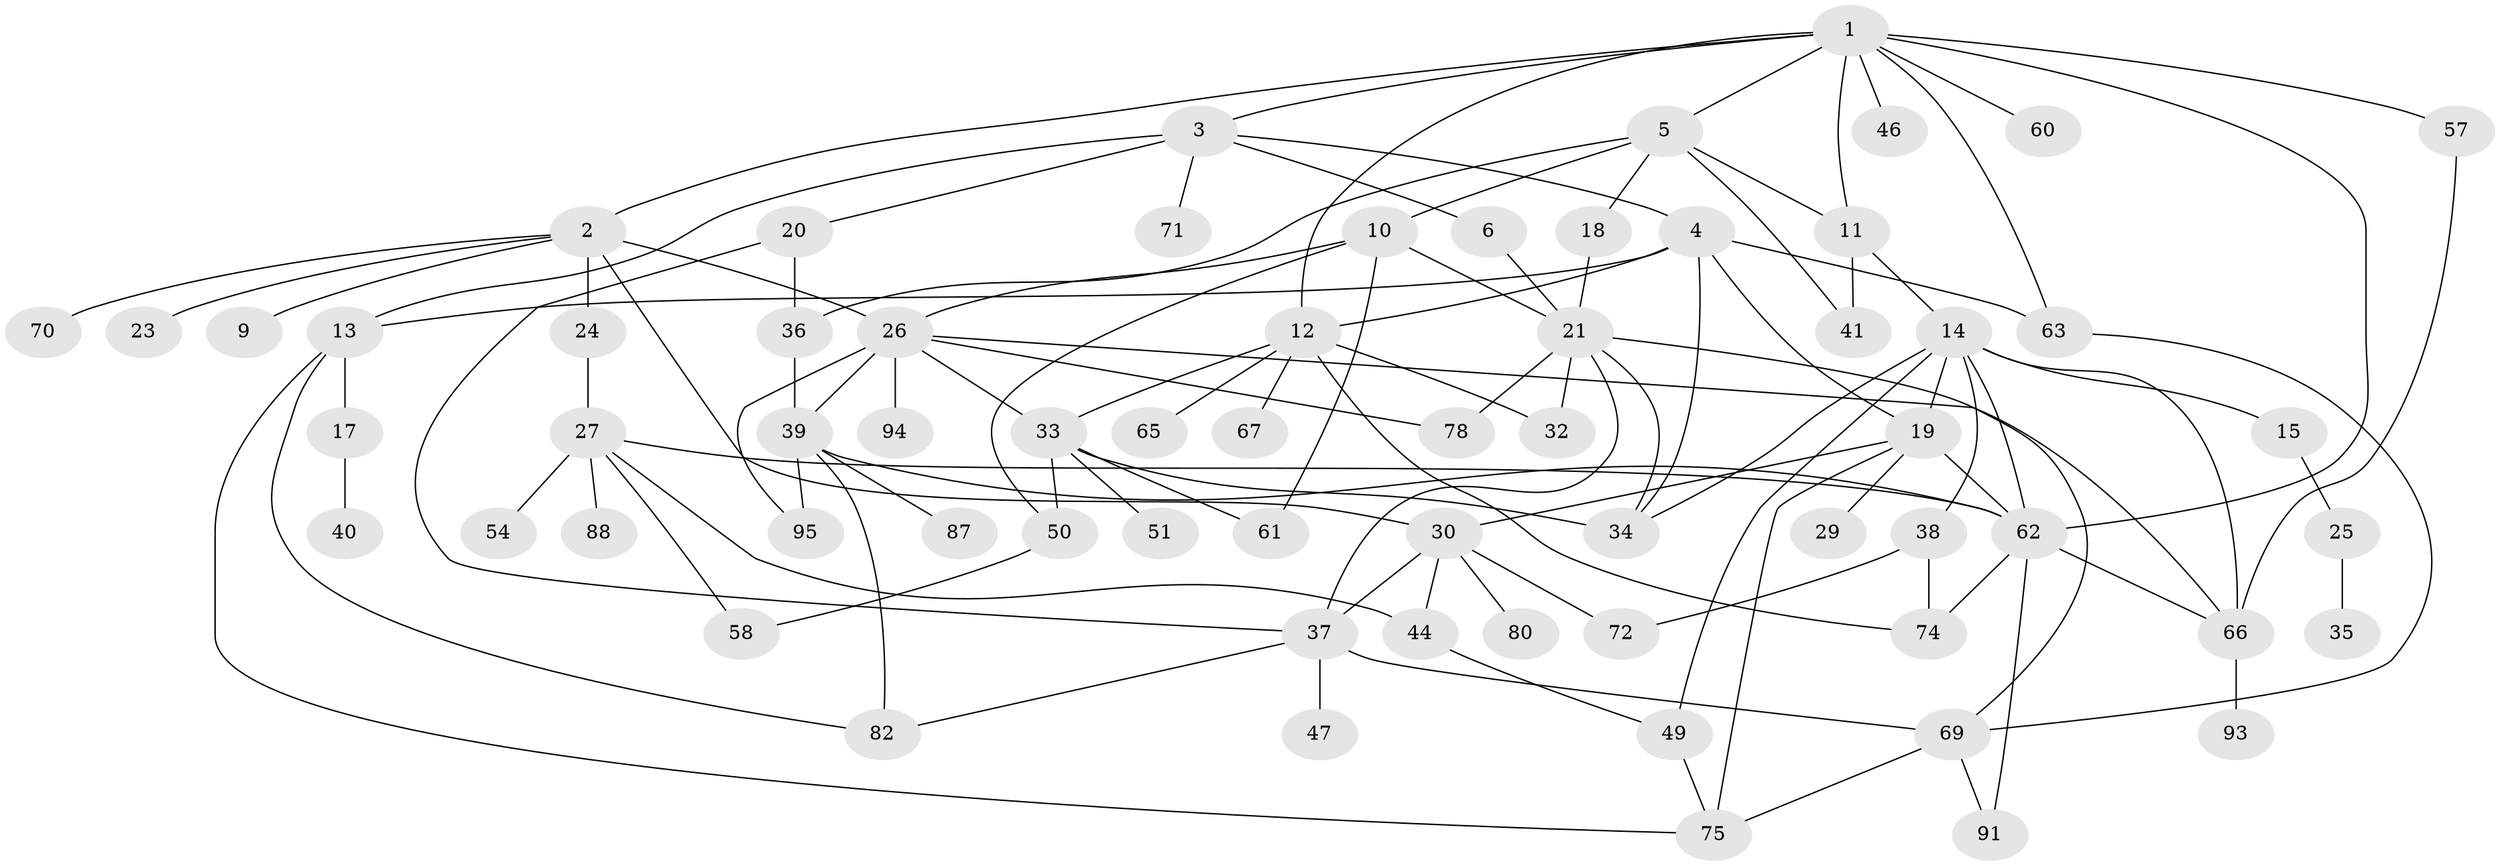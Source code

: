 // Generated by graph-tools (version 1.1) at 2025/51/02/27/25 19:51:38]
// undirected, 66 vertices, 109 edges
graph export_dot {
graph [start="1"]
  node [color=gray90,style=filled];
  1 [super="+8"];
  2 [super="+22"];
  3 [super="+7"];
  4 [super="+53"];
  5 [super="+16"];
  6;
  9;
  10 [super="+89"];
  11 [super="+56"];
  12 [super="+31"];
  13 [super="+96"];
  14 [super="+28"];
  15;
  17;
  18 [super="+92"];
  19;
  20;
  21 [super="+79"];
  23 [super="+48"];
  24;
  25 [super="+81"];
  26 [super="+45"];
  27 [super="+43"];
  29;
  30 [super="+85"];
  32;
  33 [super="+42"];
  34 [super="+90"];
  35;
  36;
  37 [super="+59"];
  38 [super="+52"];
  39 [super="+77"];
  40;
  41;
  44;
  46;
  47;
  49 [super="+64"];
  50 [super="+55"];
  51;
  54;
  57;
  58;
  60;
  61 [super="+84"];
  62 [super="+83"];
  63;
  65 [super="+68"];
  66 [super="+73"];
  67;
  69 [super="+76"];
  70;
  71;
  72;
  74;
  75 [super="+86"];
  78;
  80;
  82;
  87;
  88;
  91;
  93;
  94;
  95;
  1 -- 2;
  1 -- 3;
  1 -- 5;
  1 -- 11;
  1 -- 46;
  1 -- 60;
  1 -- 57;
  1 -- 12;
  1 -- 62;
  1 -- 63;
  2 -- 9;
  2 -- 26;
  2 -- 70;
  2 -- 23;
  2 -- 24;
  2 -- 30;
  3 -- 4;
  3 -- 6;
  3 -- 20;
  3 -- 71;
  3 -- 13;
  4 -- 12;
  4 -- 63;
  4 -- 19;
  4 -- 13;
  4 -- 34;
  5 -- 10;
  5 -- 36;
  5 -- 41;
  5 -- 18;
  5 -- 11;
  6 -- 21;
  10 -- 26;
  10 -- 50 [weight=2];
  10 -- 61;
  10 -- 21;
  11 -- 14;
  11 -- 41;
  12 -- 33;
  12 -- 32;
  12 -- 65;
  12 -- 67;
  12 -- 74;
  13 -- 17;
  13 -- 82;
  13 -- 75;
  14 -- 15;
  14 -- 19;
  14 -- 66;
  14 -- 49;
  14 -- 38;
  14 -- 62;
  14 -- 34;
  15 -- 25;
  17 -- 40;
  18 -- 21;
  19 -- 29;
  19 -- 75;
  19 -- 62;
  19 -- 30;
  20 -- 37;
  20 -- 36;
  21 -- 69;
  21 -- 78;
  21 -- 32;
  21 -- 37;
  21 -- 34;
  24 -- 27;
  25 -- 35;
  26 -- 66;
  26 -- 78;
  26 -- 94;
  26 -- 95;
  26 -- 33;
  26 -- 39;
  27 -- 44;
  27 -- 54;
  27 -- 88;
  27 -- 58;
  27 -- 62;
  30 -- 37;
  30 -- 80;
  30 -- 72;
  30 -- 44;
  33 -- 34;
  33 -- 51;
  33 -- 50;
  33 -- 61;
  36 -- 39;
  37 -- 47;
  37 -- 82;
  37 -- 69;
  38 -- 72;
  38 -- 74;
  39 -- 82;
  39 -- 87;
  39 -- 95;
  39 -- 62;
  44 -- 49;
  49 -- 75;
  50 -- 58;
  57 -- 66;
  62 -- 74;
  62 -- 66;
  62 -- 91;
  63 -- 69;
  66 -- 93;
  69 -- 91;
  69 -- 75;
}
